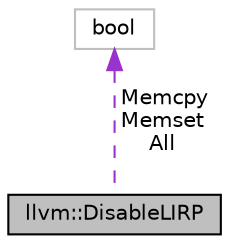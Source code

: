 digraph "llvm::DisableLIRP"
{
 // LATEX_PDF_SIZE
  bgcolor="transparent";
  edge [fontname="Helvetica",fontsize="10",labelfontname="Helvetica",labelfontsize="10"];
  node [fontname="Helvetica",fontsize="10",shape=record];
  Node1 [label="llvm::DisableLIRP",height=0.2,width=0.4,color="black", fillcolor="grey75", style="filled", fontcolor="black",tooltip="Options to disable Loop Idiom Recognize, which can be shared with other passes."];
  Node2 -> Node1 [dir="back",color="darkorchid3",fontsize="10",style="dashed",label=" Memcpy\nMemset\nAll" ,fontname="Helvetica"];
  Node2 [label="bool",height=0.2,width=0.4,color="grey75",tooltip=" "];
}
